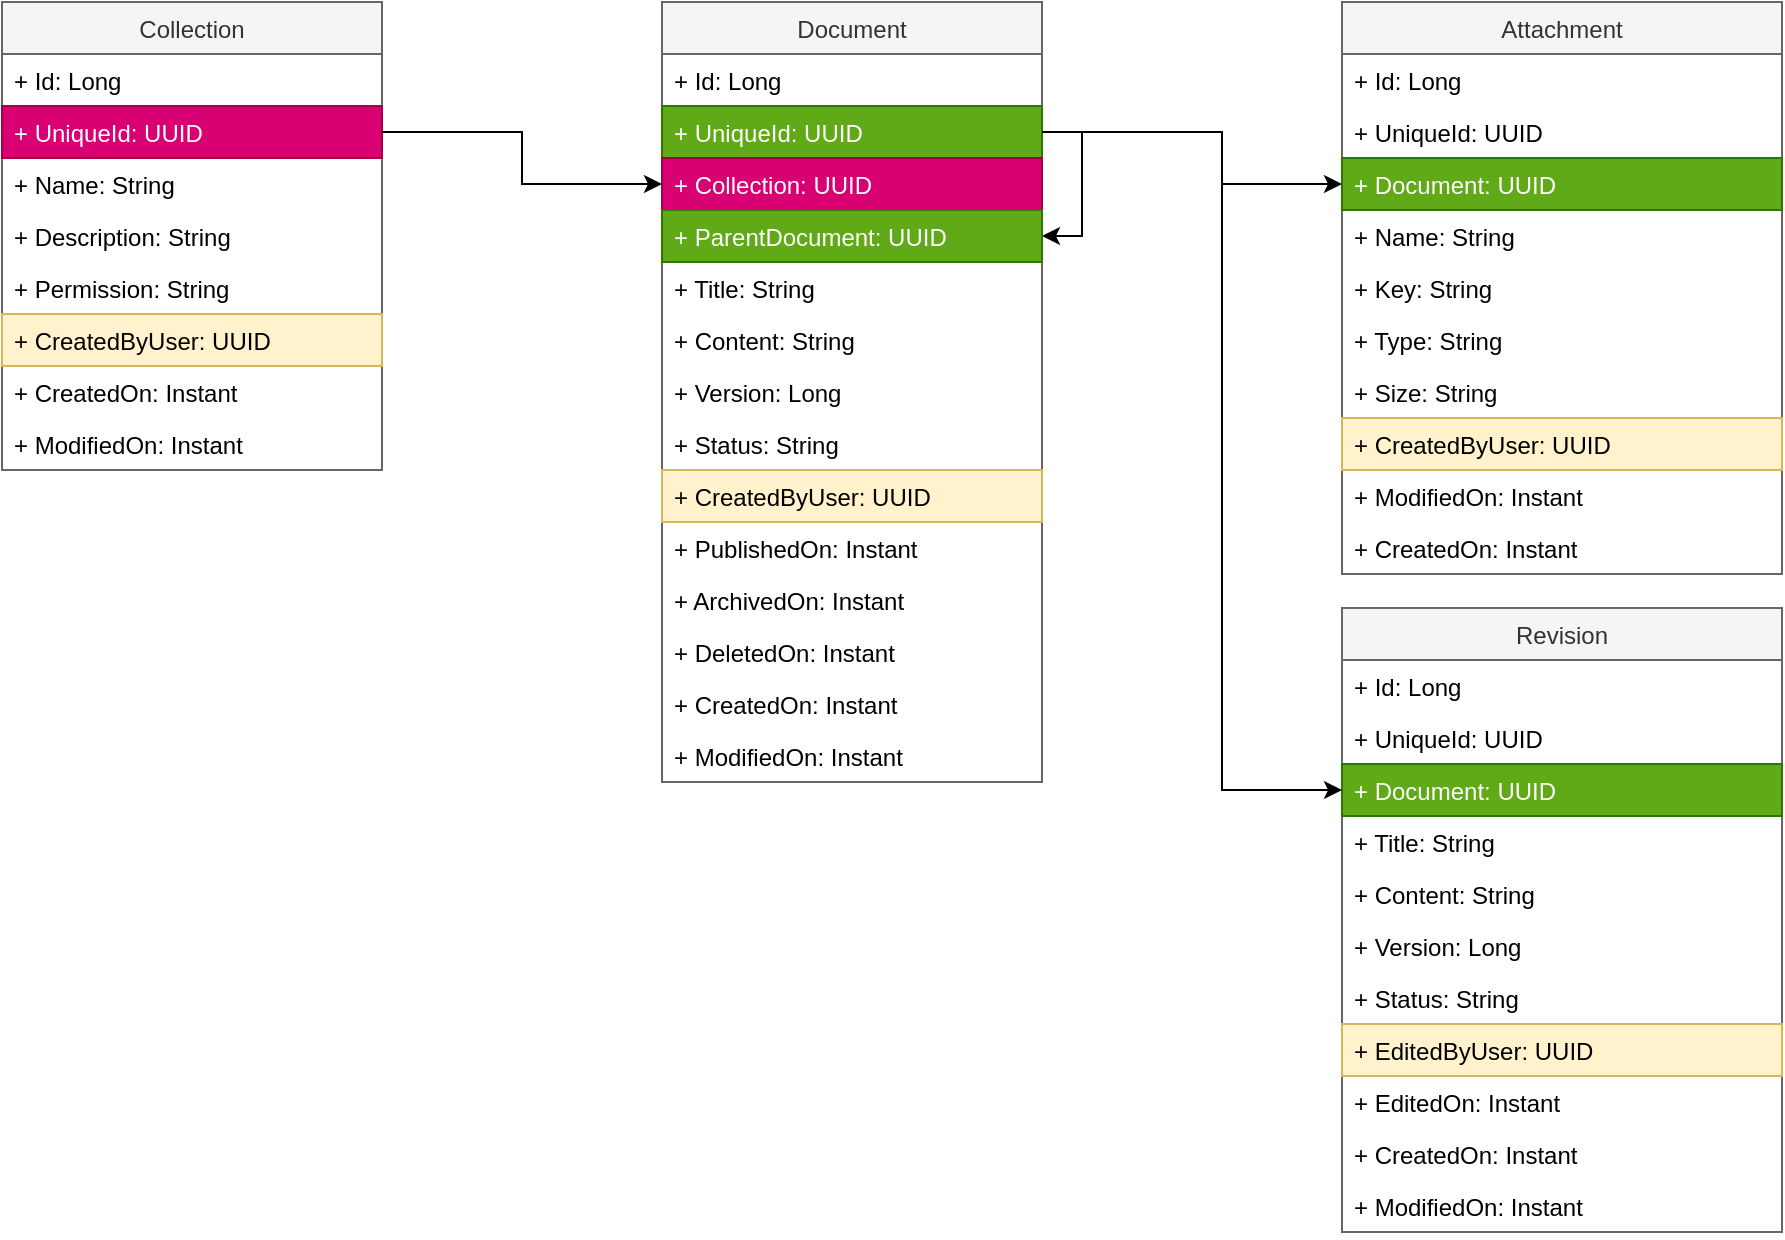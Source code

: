 <mxfile version="24.2.5" type="device">
  <diagram name="Page-1" id="KPUdIwDsSDHSY0CSjqPf">
    <mxGraphModel dx="1434" dy="843" grid="1" gridSize="10" guides="1" tooltips="1" connect="1" arrows="1" fold="1" page="1" pageScale="1" pageWidth="827" pageHeight="1169" math="0" shadow="0">
      <root>
        <mxCell id="0" />
        <mxCell id="1" parent="0" />
        <mxCell id="Mu9iPx9ITVjNThPtJxE4-1" value="Attachment" style="swimlane;fontStyle=0;childLayout=stackLayout;horizontal=1;startSize=26;fillColor=#f5f5f5;horizontalStack=0;resizeParent=1;resizeParentMax=0;resizeLast=0;collapsible=1;marginBottom=0;fontColor=#333333;strokeColor=#666666;" parent="1" vertex="1">
          <mxGeometry x="820" y="237" width="220" height="286" as="geometry" />
        </mxCell>
        <mxCell id="Mu9iPx9ITVjNThPtJxE4-2" value="+ Id: Long" style="text;strokeColor=none;fillColor=none;align=left;verticalAlign=top;spacingLeft=4;spacingRight=4;overflow=hidden;rotatable=0;points=[[0,0.5],[1,0.5]];portConstraint=eastwest;" parent="Mu9iPx9ITVjNThPtJxE4-1" vertex="1">
          <mxGeometry y="26" width="220" height="26" as="geometry" />
        </mxCell>
        <mxCell id="Mu9iPx9ITVjNThPtJxE4-57" value="+ UniqueId: UUID" style="text;strokeColor=none;fillColor=none;align=left;verticalAlign=top;spacingLeft=4;spacingRight=4;overflow=hidden;rotatable=0;points=[[0,0.5],[1,0.5]];portConstraint=eastwest;" parent="Mu9iPx9ITVjNThPtJxE4-1" vertex="1">
          <mxGeometry y="52" width="220" height="26" as="geometry" />
        </mxCell>
        <mxCell id="Mu9iPx9ITVjNThPtJxE4-3" value="+ Document: UUID" style="text;strokeColor=#2D7600;fillColor=#60a917;align=left;verticalAlign=top;spacingLeft=4;spacingRight=4;overflow=hidden;rotatable=0;points=[[0,0.5],[1,0.5]];portConstraint=eastwest;fontColor=#ffffff;" parent="Mu9iPx9ITVjNThPtJxE4-1" vertex="1">
          <mxGeometry y="78" width="220" height="26" as="geometry" />
        </mxCell>
        <mxCell id="Mu9iPx9ITVjNThPtJxE4-4" value="+ Name: String" style="text;strokeColor=none;fillColor=none;align=left;verticalAlign=top;spacingLeft=4;spacingRight=4;overflow=hidden;rotatable=0;points=[[0,0.5],[1,0.5]];portConstraint=eastwest;" parent="Mu9iPx9ITVjNThPtJxE4-1" vertex="1">
          <mxGeometry y="104" width="220" height="26" as="geometry" />
        </mxCell>
        <mxCell id="Mu9iPx9ITVjNThPtJxE4-5" value="+ Key: String" style="text;strokeColor=none;fillColor=none;align=left;verticalAlign=top;spacingLeft=4;spacingRight=4;overflow=hidden;rotatable=0;points=[[0,0.5],[1,0.5]];portConstraint=eastwest;" parent="Mu9iPx9ITVjNThPtJxE4-1" vertex="1">
          <mxGeometry y="130" width="220" height="26" as="geometry" />
        </mxCell>
        <mxCell id="Mu9iPx9ITVjNThPtJxE4-6" value="+ Type: String" style="text;strokeColor=none;fillColor=none;align=left;verticalAlign=top;spacingLeft=4;spacingRight=4;overflow=hidden;rotatable=0;points=[[0,0.5],[1,0.5]];portConstraint=eastwest;" parent="Mu9iPx9ITVjNThPtJxE4-1" vertex="1">
          <mxGeometry y="156" width="220" height="26" as="geometry" />
        </mxCell>
        <mxCell id="Mu9iPx9ITVjNThPtJxE4-67" value="+ Size: String" style="text;strokeColor=none;fillColor=none;align=left;verticalAlign=top;spacingLeft=4;spacingRight=4;overflow=hidden;rotatable=0;points=[[0,0.5],[1,0.5]];portConstraint=eastwest;" parent="Mu9iPx9ITVjNThPtJxE4-1" vertex="1">
          <mxGeometry y="182" width="220" height="26" as="geometry" />
        </mxCell>
        <mxCell id="-Gudlbmeq0UHthi4_4RH-1" value="+ CreatedByUser: UUID" style="text;align=left;verticalAlign=top;spacingLeft=4;spacingRight=4;overflow=hidden;rotatable=0;points=[[0,0.5],[1,0.5]];portConstraint=eastwest;fillColor=#fff2cc;strokeColor=#d6b656;" parent="Mu9iPx9ITVjNThPtJxE4-1" vertex="1">
          <mxGeometry y="208" width="220" height="26" as="geometry" />
        </mxCell>
        <mxCell id="Mu9iPx9ITVjNThPtJxE4-8" value="+ ModifiedOn: Instant" style="text;strokeColor=none;fillColor=none;align=left;verticalAlign=top;spacingLeft=4;spacingRight=4;overflow=hidden;rotatable=0;points=[[0,0.5],[1,0.5]];portConstraint=eastwest;" parent="Mu9iPx9ITVjNThPtJxE4-1" vertex="1">
          <mxGeometry y="234" width="220" height="26" as="geometry" />
        </mxCell>
        <mxCell id="Mu9iPx9ITVjNThPtJxE4-7" value="+ CreatedOn: Instant" style="text;strokeColor=none;fillColor=none;align=left;verticalAlign=top;spacingLeft=4;spacingRight=4;overflow=hidden;rotatable=0;points=[[0,0.5],[1,0.5]];portConstraint=eastwest;" parent="Mu9iPx9ITVjNThPtJxE4-1" vertex="1">
          <mxGeometry y="260" width="220" height="26" as="geometry" />
        </mxCell>
        <mxCell id="Mu9iPx9ITVjNThPtJxE4-9" value="Document" style="swimlane;fontStyle=0;childLayout=stackLayout;horizontal=1;startSize=26;fillColor=#f5f5f5;horizontalStack=0;resizeParent=1;resizeParentMax=0;resizeLast=0;collapsible=1;marginBottom=0;fontColor=#333333;strokeColor=#666666;" parent="1" vertex="1">
          <mxGeometry x="480" y="237" width="190" height="390" as="geometry" />
        </mxCell>
        <mxCell id="Mu9iPx9ITVjNThPtJxE4-11" value="+ Id: Long" style="text;strokeColor=none;fillColor=none;align=left;verticalAlign=top;spacingLeft=4;spacingRight=4;overflow=hidden;rotatable=0;points=[[0,0.5],[1,0.5]];portConstraint=eastwest;" parent="Mu9iPx9ITVjNThPtJxE4-9" vertex="1">
          <mxGeometry y="26" width="190" height="26" as="geometry" />
        </mxCell>
        <mxCell id="Mu9iPx9ITVjNThPtJxE4-62" style="edgeStyle=orthogonalEdgeStyle;rounded=0;orthogonalLoop=1;jettySize=auto;html=1;entryX=1;entryY=0.5;entryDx=0;entryDy=0;" parent="Mu9iPx9ITVjNThPtJxE4-9" source="Mu9iPx9ITVjNThPtJxE4-56" target="Mu9iPx9ITVjNThPtJxE4-13" edge="1">
          <mxGeometry relative="1" as="geometry">
            <Array as="points">
              <mxPoint x="210" y="65" />
              <mxPoint x="210" y="117" />
            </Array>
          </mxGeometry>
        </mxCell>
        <mxCell id="Mu9iPx9ITVjNThPtJxE4-56" value="+ UniqueId: UUID" style="text;strokeColor=#2D7600;fillColor=#60a917;align=left;verticalAlign=top;spacingLeft=4;spacingRight=4;overflow=hidden;rotatable=0;points=[[0,0.5],[1,0.5]];portConstraint=eastwest;fontColor=#ffffff;" parent="Mu9iPx9ITVjNThPtJxE4-9" vertex="1">
          <mxGeometry y="52" width="190" height="26" as="geometry" />
        </mxCell>
        <mxCell id="Mu9iPx9ITVjNThPtJxE4-12" value="+ Collection: UUID" style="text;strokeColor=#A50040;fillColor=#d80073;align=left;verticalAlign=top;spacingLeft=4;spacingRight=4;overflow=hidden;rotatable=0;points=[[0,0.5],[1,0.5]];portConstraint=eastwest;fontColor=#ffffff;" parent="Mu9iPx9ITVjNThPtJxE4-9" vertex="1">
          <mxGeometry y="78" width="190" height="26" as="geometry" />
        </mxCell>
        <mxCell id="Mu9iPx9ITVjNThPtJxE4-13" value="+ ParentDocument: UUID" style="text;strokeColor=#2D7600;fillColor=#60a917;align=left;verticalAlign=top;spacingLeft=4;spacingRight=4;overflow=hidden;rotatable=0;points=[[0,0.5],[1,0.5]];portConstraint=eastwest;fontColor=#ffffff;" parent="Mu9iPx9ITVjNThPtJxE4-9" vertex="1">
          <mxGeometry y="104" width="190" height="26" as="geometry" />
        </mxCell>
        <mxCell id="Mu9iPx9ITVjNThPtJxE4-14" value="+ Title: String" style="text;strokeColor=none;fillColor=none;align=left;verticalAlign=top;spacingLeft=4;spacingRight=4;overflow=hidden;rotatable=0;points=[[0,0.5],[1,0.5]];portConstraint=eastwest;" parent="Mu9iPx9ITVjNThPtJxE4-9" vertex="1">
          <mxGeometry y="130" width="190" height="26" as="geometry" />
        </mxCell>
        <mxCell id="Mu9iPx9ITVjNThPtJxE4-15" value="+ Content: String" style="text;strokeColor=none;fillColor=none;align=left;verticalAlign=top;spacingLeft=4;spacingRight=4;overflow=hidden;rotatable=0;points=[[0,0.5],[1,0.5]];portConstraint=eastwest;" parent="Mu9iPx9ITVjNThPtJxE4-9" vertex="1">
          <mxGeometry y="156" width="190" height="26" as="geometry" />
        </mxCell>
        <mxCell id="Mu9iPx9ITVjNThPtJxE4-63" value="+ Version: Long" style="text;strokeColor=none;fillColor=none;align=left;verticalAlign=top;spacingLeft=4;spacingRight=4;overflow=hidden;rotatable=0;points=[[0,0.5],[1,0.5]];portConstraint=eastwest;" parent="Mu9iPx9ITVjNThPtJxE4-9" vertex="1">
          <mxGeometry y="182" width="190" height="26" as="geometry" />
        </mxCell>
        <mxCell id="Mu9iPx9ITVjNThPtJxE4-17" value="+ Status: String" style="text;align=left;verticalAlign=top;spacingLeft=4;spacingRight=4;overflow=hidden;rotatable=0;points=[[0,0.5],[1,0.5]];portConstraint=eastwest;" parent="Mu9iPx9ITVjNThPtJxE4-9" vertex="1">
          <mxGeometry y="208" width="190" height="26" as="geometry" />
        </mxCell>
        <mxCell id="-Gudlbmeq0UHthi4_4RH-2" value="+ CreatedByUser: UUID" style="text;align=left;verticalAlign=top;spacingLeft=4;spacingRight=4;overflow=hidden;rotatable=0;points=[[0,0.5],[1,0.5]];portConstraint=eastwest;fillColor=#fff2cc;strokeColor=#d6b656;" parent="Mu9iPx9ITVjNThPtJxE4-9" vertex="1">
          <mxGeometry y="234" width="190" height="26" as="geometry" />
        </mxCell>
        <mxCell id="Mu9iPx9ITVjNThPtJxE4-65" value="+ PublishedOn: Instant" style="text;strokeColor=none;fillColor=none;align=left;verticalAlign=top;spacingLeft=4;spacingRight=4;overflow=hidden;rotatable=0;points=[[0,0.5],[1,0.5]];portConstraint=eastwest;" parent="Mu9iPx9ITVjNThPtJxE4-9" vertex="1">
          <mxGeometry y="260" width="190" height="26" as="geometry" />
        </mxCell>
        <mxCell id="Mu9iPx9ITVjNThPtJxE4-66" value="+ ArchivedOn: Instant" style="text;strokeColor=none;fillColor=none;align=left;verticalAlign=top;spacingLeft=4;spacingRight=4;overflow=hidden;rotatable=0;points=[[0,0.5],[1,0.5]];portConstraint=eastwest;" parent="Mu9iPx9ITVjNThPtJxE4-9" vertex="1">
          <mxGeometry y="286" width="190" height="26" as="geometry" />
        </mxCell>
        <mxCell id="MW16-N1bZaOgEnhd8lNM-1" value="+ DeletedOn: Instant" style="text;strokeColor=none;fillColor=none;align=left;verticalAlign=top;spacingLeft=4;spacingRight=4;overflow=hidden;rotatable=0;points=[[0,0.5],[1,0.5]];portConstraint=eastwest;" parent="Mu9iPx9ITVjNThPtJxE4-9" vertex="1">
          <mxGeometry y="312" width="190" height="26" as="geometry" />
        </mxCell>
        <mxCell id="Mu9iPx9ITVjNThPtJxE4-18" value="+ CreatedOn: Instant" style="text;strokeColor=none;fillColor=none;align=left;verticalAlign=top;spacingLeft=4;spacingRight=4;overflow=hidden;rotatable=0;points=[[0,0.5],[1,0.5]];portConstraint=eastwest;" parent="Mu9iPx9ITVjNThPtJxE4-9" vertex="1">
          <mxGeometry y="338" width="190" height="26" as="geometry" />
        </mxCell>
        <mxCell id="Mu9iPx9ITVjNThPtJxE4-19" value="+ ModifiedOn: Instant" style="text;strokeColor=none;fillColor=none;align=left;verticalAlign=top;spacingLeft=4;spacingRight=4;overflow=hidden;rotatable=0;points=[[0,0.5],[1,0.5]];portConstraint=eastwest;" parent="Mu9iPx9ITVjNThPtJxE4-9" vertex="1">
          <mxGeometry y="364" width="190" height="26" as="geometry" />
        </mxCell>
        <mxCell id="Mu9iPx9ITVjNThPtJxE4-21" value="Collection" style="swimlane;fontStyle=0;childLayout=stackLayout;horizontal=1;startSize=26;fillColor=#f5f5f5;horizontalStack=0;resizeParent=1;resizeParentMax=0;resizeLast=0;collapsible=1;marginBottom=0;fontColor=#333333;strokeColor=#666666;" parent="1" vertex="1">
          <mxGeometry x="150" y="237" width="190" height="234" as="geometry" />
        </mxCell>
        <mxCell id="Mu9iPx9ITVjNThPtJxE4-22" value="+ Id: Long" style="text;strokeColor=none;fillColor=none;align=left;verticalAlign=top;spacingLeft=4;spacingRight=4;overflow=hidden;rotatable=0;points=[[0,0.5],[1,0.5]];portConstraint=eastwest;" parent="Mu9iPx9ITVjNThPtJxE4-21" vertex="1">
          <mxGeometry y="26" width="190" height="26" as="geometry" />
        </mxCell>
        <mxCell id="Mu9iPx9ITVjNThPtJxE4-52" value="+ UniqueId: UUID" style="text;strokeColor=#A50040;fillColor=#d80073;align=left;verticalAlign=top;spacingLeft=4;spacingRight=4;overflow=hidden;rotatable=0;points=[[0,0.5],[1,0.5]];portConstraint=eastwest;fontColor=#ffffff;" parent="Mu9iPx9ITVjNThPtJxE4-21" vertex="1">
          <mxGeometry y="52" width="190" height="26" as="geometry" />
        </mxCell>
        <mxCell id="Mu9iPx9ITVjNThPtJxE4-23" value="+ Name: String" style="text;strokeColor=none;fillColor=none;align=left;verticalAlign=top;spacingLeft=4;spacingRight=4;overflow=hidden;rotatable=0;points=[[0,0.5],[1,0.5]];portConstraint=eastwest;" parent="Mu9iPx9ITVjNThPtJxE4-21" vertex="1">
          <mxGeometry y="78" width="190" height="26" as="geometry" />
        </mxCell>
        <mxCell id="Mu9iPx9ITVjNThPtJxE4-24" value="+ Description: String" style="text;strokeColor=none;fillColor=none;align=left;verticalAlign=top;spacingLeft=4;spacingRight=4;overflow=hidden;rotatable=0;points=[[0,0.5],[1,0.5]];portConstraint=eastwest;" parent="Mu9iPx9ITVjNThPtJxE4-21" vertex="1">
          <mxGeometry y="104" width="190" height="26" as="geometry" />
        </mxCell>
        <mxCell id="Mu9iPx9ITVjNThPtJxE4-25" value="+ Permission: String" style="text;align=left;verticalAlign=top;spacingLeft=4;spacingRight=4;overflow=hidden;rotatable=0;points=[[0,0.5],[1,0.5]];portConstraint=eastwest;" parent="Mu9iPx9ITVjNThPtJxE4-21" vertex="1">
          <mxGeometry y="130" width="190" height="26" as="geometry" />
        </mxCell>
        <mxCell id="Mu9iPx9ITVjNThPtJxE4-51" value="+ CreatedByUser: UUID" style="text;align=left;verticalAlign=top;spacingLeft=4;spacingRight=4;overflow=hidden;rotatable=0;points=[[0,0.5],[1,0.5]];portConstraint=eastwest;fillColor=#fff2cc;strokeColor=#d6b656;" parent="Mu9iPx9ITVjNThPtJxE4-21" vertex="1">
          <mxGeometry y="156" width="190" height="26" as="geometry" />
        </mxCell>
        <mxCell id="Mu9iPx9ITVjNThPtJxE4-27" value="+ CreatedOn: Instant" style="text;strokeColor=none;fillColor=none;align=left;verticalAlign=top;spacingLeft=4;spacingRight=4;overflow=hidden;rotatable=0;points=[[0,0.5],[1,0.5]];portConstraint=eastwest;" parent="Mu9iPx9ITVjNThPtJxE4-21" vertex="1">
          <mxGeometry y="182" width="190" height="26" as="geometry" />
        </mxCell>
        <mxCell id="Mu9iPx9ITVjNThPtJxE4-28" value="+ ModifiedOn: Instant" style="text;strokeColor=none;fillColor=none;align=left;verticalAlign=top;spacingLeft=4;spacingRight=4;overflow=hidden;rotatable=0;points=[[0,0.5],[1,0.5]];portConstraint=eastwest;" parent="Mu9iPx9ITVjNThPtJxE4-21" vertex="1">
          <mxGeometry y="208" width="190" height="26" as="geometry" />
        </mxCell>
        <mxCell id="Mu9iPx9ITVjNThPtJxE4-30" value="Revision" style="swimlane;fontStyle=0;childLayout=stackLayout;horizontal=1;startSize=26;fillColor=#f5f5f5;horizontalStack=0;resizeParent=1;resizeParentMax=0;resizeLast=0;collapsible=1;marginBottom=0;fontColor=#333333;strokeColor=#666666;" parent="1" vertex="1">
          <mxGeometry x="820" y="540" width="220" height="312" as="geometry" />
        </mxCell>
        <mxCell id="Mu9iPx9ITVjNThPtJxE4-31" value="+ Id: Long" style="text;strokeColor=none;fillColor=none;align=left;verticalAlign=top;spacingLeft=4;spacingRight=4;overflow=hidden;rotatable=0;points=[[0,0.5],[1,0.5]];portConstraint=eastwest;" parent="Mu9iPx9ITVjNThPtJxE4-30" vertex="1">
          <mxGeometry y="26" width="220" height="26" as="geometry" />
        </mxCell>
        <mxCell id="Mu9iPx9ITVjNThPtJxE4-58" value="+ UniqueId: UUID" style="text;strokeColor=none;fillColor=none;align=left;verticalAlign=top;spacingLeft=4;spacingRight=4;overflow=hidden;rotatable=0;points=[[0,0.5],[1,0.5]];portConstraint=eastwest;" parent="Mu9iPx9ITVjNThPtJxE4-30" vertex="1">
          <mxGeometry y="52" width="220" height="26" as="geometry" />
        </mxCell>
        <mxCell id="Mu9iPx9ITVjNThPtJxE4-32" value="+ Document: UUID" style="text;strokeColor=#2D7600;fillColor=#60a917;align=left;verticalAlign=top;spacingLeft=4;spacingRight=4;overflow=hidden;rotatable=0;points=[[0,0.5],[1,0.5]];portConstraint=eastwest;fontColor=#ffffff;" parent="Mu9iPx9ITVjNThPtJxE4-30" vertex="1">
          <mxGeometry y="78" width="220" height="26" as="geometry" />
        </mxCell>
        <mxCell id="Mu9iPx9ITVjNThPtJxE4-33" value="+ Title: String" style="text;strokeColor=none;fillColor=none;align=left;verticalAlign=top;spacingLeft=4;spacingRight=4;overflow=hidden;rotatable=0;points=[[0,0.5],[1,0.5]];portConstraint=eastwest;" parent="Mu9iPx9ITVjNThPtJxE4-30" vertex="1">
          <mxGeometry y="104" width="220" height="26" as="geometry" />
        </mxCell>
        <mxCell id="Mu9iPx9ITVjNThPtJxE4-35" value="+ Content: String" style="text;strokeColor=none;fillColor=none;align=left;verticalAlign=top;spacingLeft=4;spacingRight=4;overflow=hidden;rotatable=0;points=[[0,0.5],[1,0.5]];portConstraint=eastwest;" parent="Mu9iPx9ITVjNThPtJxE4-30" vertex="1">
          <mxGeometry y="130" width="220" height="26" as="geometry" />
        </mxCell>
        <mxCell id="Mu9iPx9ITVjNThPtJxE4-36" value="+ Version: Long" style="text;strokeColor=none;fillColor=none;align=left;verticalAlign=top;spacingLeft=4;spacingRight=4;overflow=hidden;rotatable=0;points=[[0,0.5],[1,0.5]];portConstraint=eastwest;" parent="Mu9iPx9ITVjNThPtJxE4-30" vertex="1">
          <mxGeometry y="156" width="220" height="26" as="geometry" />
        </mxCell>
        <mxCell id="Mu9iPx9ITVjNThPtJxE4-38" value="+ Status: String" style="text;align=left;verticalAlign=top;spacingLeft=4;spacingRight=4;overflow=hidden;rotatable=0;points=[[0,0.5],[1,0.5]];portConstraint=eastwest;" parent="Mu9iPx9ITVjNThPtJxE4-30" vertex="1">
          <mxGeometry y="182" width="220" height="26" as="geometry" />
        </mxCell>
        <mxCell id="Mu9iPx9ITVjNThPtJxE4-69" value="+ EditedByUser: UUID" style="text;align=left;verticalAlign=top;spacingLeft=4;spacingRight=4;overflow=hidden;rotatable=0;points=[[0,0.5],[1,0.5]];portConstraint=eastwest;fillColor=#fff2cc;strokeColor=#d6b656;" parent="Mu9iPx9ITVjNThPtJxE4-30" vertex="1">
          <mxGeometry y="208" width="220" height="26" as="geometry" />
        </mxCell>
        <mxCell id="Mu9iPx9ITVjNThPtJxE4-39" value="+ EditedOn: Instant" style="text;strokeColor=none;fillColor=none;align=left;verticalAlign=top;spacingLeft=4;spacingRight=4;overflow=hidden;rotatable=0;points=[[0,0.5],[1,0.5]];portConstraint=eastwest;" parent="Mu9iPx9ITVjNThPtJxE4-30" vertex="1">
          <mxGeometry y="234" width="220" height="26" as="geometry" />
        </mxCell>
        <mxCell id="Mu9iPx9ITVjNThPtJxE4-40" value="+ CreatedOn: Instant" style="text;strokeColor=none;fillColor=none;align=left;verticalAlign=top;spacingLeft=4;spacingRight=4;overflow=hidden;rotatable=0;points=[[0,0.5],[1,0.5]];portConstraint=eastwest;" parent="Mu9iPx9ITVjNThPtJxE4-30" vertex="1">
          <mxGeometry y="260" width="220" height="26" as="geometry" />
        </mxCell>
        <mxCell id="Mu9iPx9ITVjNThPtJxE4-41" value="+ ModifiedOn: Instant" style="text;strokeColor=none;fillColor=none;align=left;verticalAlign=top;spacingLeft=4;spacingRight=4;overflow=hidden;rotatable=0;points=[[0,0.5],[1,0.5]];portConstraint=eastwest;" parent="Mu9iPx9ITVjNThPtJxE4-30" vertex="1">
          <mxGeometry y="286" width="220" height="26" as="geometry" />
        </mxCell>
        <mxCell id="Mu9iPx9ITVjNThPtJxE4-42" style="edgeStyle=orthogonalEdgeStyle;rounded=0;orthogonalLoop=1;jettySize=auto;html=1;entryX=0;entryY=0.5;entryDx=0;entryDy=0;exitX=1;exitY=0.5;exitDx=0;exitDy=0;" parent="1" source="Mu9iPx9ITVjNThPtJxE4-56" target="Mu9iPx9ITVjNThPtJxE4-32" edge="1">
          <mxGeometry relative="1" as="geometry">
            <Array as="points">
              <mxPoint x="760" y="302" />
              <mxPoint x="760" y="631" />
            </Array>
          </mxGeometry>
        </mxCell>
        <mxCell id="Mu9iPx9ITVjNThPtJxE4-55" style="edgeStyle=orthogonalEdgeStyle;rounded=0;orthogonalLoop=1;jettySize=auto;html=1;entryX=0;entryY=0.5;entryDx=0;entryDy=0;" parent="1" source="Mu9iPx9ITVjNThPtJxE4-52" target="Mu9iPx9ITVjNThPtJxE4-12" edge="1">
          <mxGeometry relative="1" as="geometry" />
        </mxCell>
        <mxCell id="Mu9iPx9ITVjNThPtJxE4-68" style="edgeStyle=orthogonalEdgeStyle;rounded=0;orthogonalLoop=1;jettySize=auto;html=1;entryX=0;entryY=0.5;entryDx=0;entryDy=0;" parent="1" source="Mu9iPx9ITVjNThPtJxE4-56" target="Mu9iPx9ITVjNThPtJxE4-3" edge="1">
          <mxGeometry relative="1" as="geometry">
            <Array as="points">
              <mxPoint x="760" y="302" />
              <mxPoint x="760" y="328" />
            </Array>
          </mxGeometry>
        </mxCell>
      </root>
    </mxGraphModel>
  </diagram>
</mxfile>
